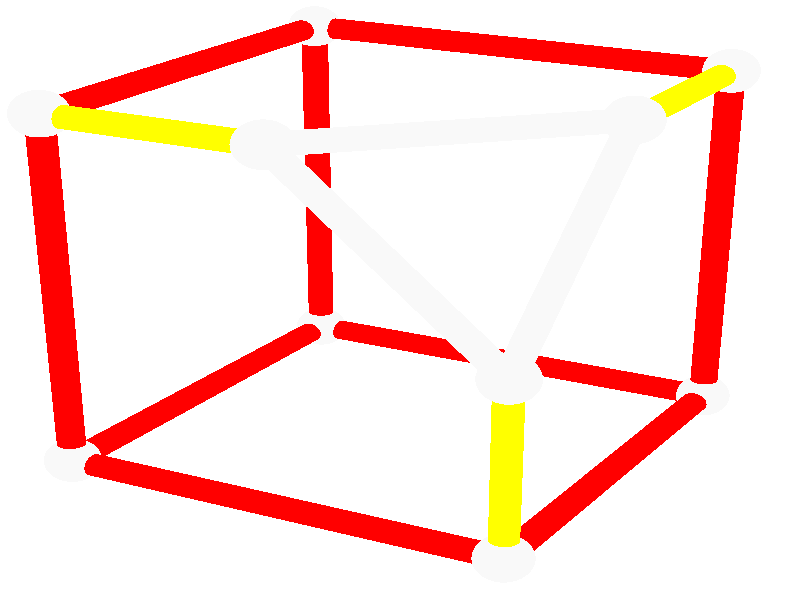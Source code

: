 #include "colors.inc"

#declare skalierung = 0.38;

camera {
        location <-3.9, 3.4, 7.0>
        look_at <0, -0.2, 0>
        //right 16/9 * x * skalierung
        right x * skalierung
        up y * skalierung
}

light_source { <-5, 8, -5> color White }
light_source { <0, -5, 3> color <0.5,0.5,0.5> }
sky_sphere {
        pigment {
                color <1,1,1>
        }
}

#declare w1  = < 1, 1, 1>;
#declare w2  = <-1, 1, 1>;
#declare w3  = < 1,-1, 1>;
#declare w4  = <-1,-1, 1>;
#declare w5  = < 1, 1,-1>;
#declare w6  = <-1, 1,-1>;
#declare w7  = < 1,-1,-1>;
#declare w8  = <-1,-1,-1>;

#declare v1  = < 1, 1, 0>;
#declare v2  = < 1,-1, 0>;
#declare v3  = <-1, 1, 0>;
#declare v4  = <-1,-1, 0>;
#declare v5  = < 1, 0, 1>;
#declare v6  = < 0, 1, 1>;
#declare v7  = <-1, 0, 1>;
#declare v8  = < 0,-1, 1>;
#declare v9  = < 1, 0,-1>;
#declare v10 = < 0, 1,-1>;
#declare v11 = <-1, 0,-1>;
#declare v12 = < 0,-1,-1>;

#declare r = 0.12;
object {
	union {
		sphere { w1, r }
		sphere { w3, r }
		sphere { w4, r }
		sphere { w5, r }
		sphere { w6, r }
		sphere { w7, r }
		sphere { w8, r }
		//sphere { v1, 0.75 * r }
		//sphere { v2, 0.75 * r }
		sphere { v3, r }
		//sphere { v4, 0.75 * r }
		//sphere { v5, 0.75 * r }
		sphere { v6, r }
		sphere { v7, r }
		//sphere { v8, 0.75 * r }
		//sphere { v9, 0.75 * r }
		//sphere { v10, 0.75 * r }
		//sphere { v11, 0.75 * r }
		//sphere { v12, 0.75 * r }
		//cylinder { v1, v5, r/2 }
		//cylinder { v1, v6, r/2 }
		//cylinder { v1, v9, r/2 }
		//cylinder { v1, v10, r/2 }
		//cylinder { v2, v5, r/2 }
		//cylinder { v2, v8, r/2 }
		//cylinder { v2, v9, r/2 }
		//cylinder { v2, v12, r/2 }
		cylinder { v3, v6, r/2 }
		cylinder { v3, v7, r/2 }
		//cylinder { v3, v10, r/2 }
		//cylinder { v3, v11, r/2 }
		//cylinder { v4, v7, r/2 }
		//cylinder { v4, v8, r/2 }
		//cylinder { v4, v11, r/2 }
		//cylinder { v4, v12, r/2 }
		//cylinder { v5, v6, r/2 }
		//cylinder { v5, v8, r/2 }
		cylinder { v6, v7, r/2 }
		//cylinder { v7, v8, r/2 }
		//cylinder { v9, v10, r/2 }
		//cylinder { v9, v12, r/2 }
		//cylinder { v10, v11, r/2 }
		//cylinder { v11, v12, r/2 }
		pigment {
			color rgb <0.95,0.95,0.95>
		}
		finish {
			specular 0.9
			metallic
		}
	}
}
object {
	union {
		cylinder { w6, v3, r/2 }
		cylinder { w1, v6, r/2 }
		cylinder { w4, v7, r/2 }
		pigment {
			color rgb <1,1,0>
		}
		finish {
			specular 0.9
			metallic
		}
	}
}
object {
	union {
		//sphere { w1, 1.2 * r }
		cylinder { w1, v1, r/2 }
		cylinder { w1, v5, r/2 }
		//cylinder { w1, v6, r/2 }
/*		sphere { w2, 1.2 * r }
		cylinder { w2, v3, r/2 }
		cylinder { w2, v6, r/2 }
		cylinder { w2, v7, r/2 }
*/
		//sphere { w3, 1.2 * r }
		cylinder { w3, v2, r/2 }
		cylinder { w3, v5, r/2 }
		cylinder { w3, v8, r/2 }
		//sphere { w4, 1.2 * r }
		cylinder { w4, v4, r/2 }
		//cylinder { w4, v7, r/2 }
		cylinder { w4, v8, r/2 }
		//sphere { w5, 1.2 * r }
		cylinder { w5, v1, r/2 }
		cylinder { w5, v9, r/2 }
		cylinder { w5, v10, r/2 }
		//sphere { w6, 1.2 * r }
		//cylinder { w6, v3, r/2 }
		cylinder { w6, v11, r/2 }
		cylinder { w6, v10, r/2 }
		//sphere { w7, 1.2 * r }
		cylinder { w7, v2, r/2 }
		cylinder { w7, v9, r/2 }
		cylinder { w7, v12, r/2 }
		//sphere { w8, 1.2 * r }
		cylinder { w8, v4, r/2 }
		cylinder { w8, v11, r/2 }
		cylinder { w8, v12, r/2 }
		pigment {
			color rgb <1, 0, 0>
		}
		finish {
			specular 0.9
			metallic
		}
	}
}

